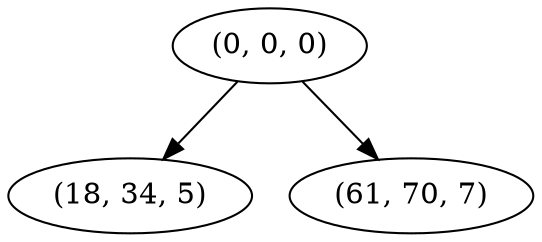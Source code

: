 digraph tree {
    "(0, 0, 0)";
    "(18, 34, 5)";
    "(61, 70, 7)";
    "(0, 0, 0)" -> "(18, 34, 5)";
    "(0, 0, 0)" -> "(61, 70, 7)";
}
